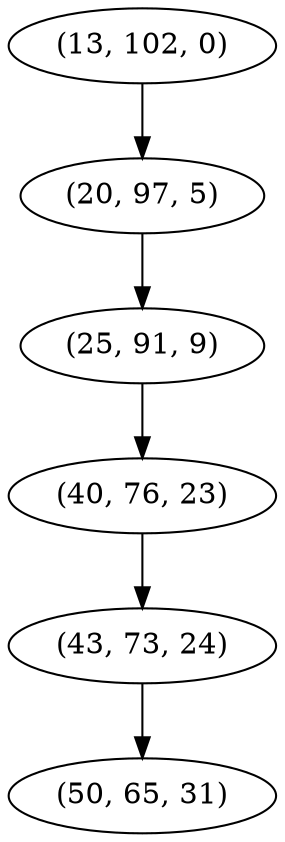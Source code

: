 digraph tree {
    "(13, 102, 0)";
    "(20, 97, 5)";
    "(25, 91, 9)";
    "(40, 76, 23)";
    "(43, 73, 24)";
    "(50, 65, 31)";
    "(13, 102, 0)" -> "(20, 97, 5)";
    "(20, 97, 5)" -> "(25, 91, 9)";
    "(25, 91, 9)" -> "(40, 76, 23)";
    "(40, 76, 23)" -> "(43, 73, 24)";
    "(43, 73, 24)" -> "(50, 65, 31)";
}

